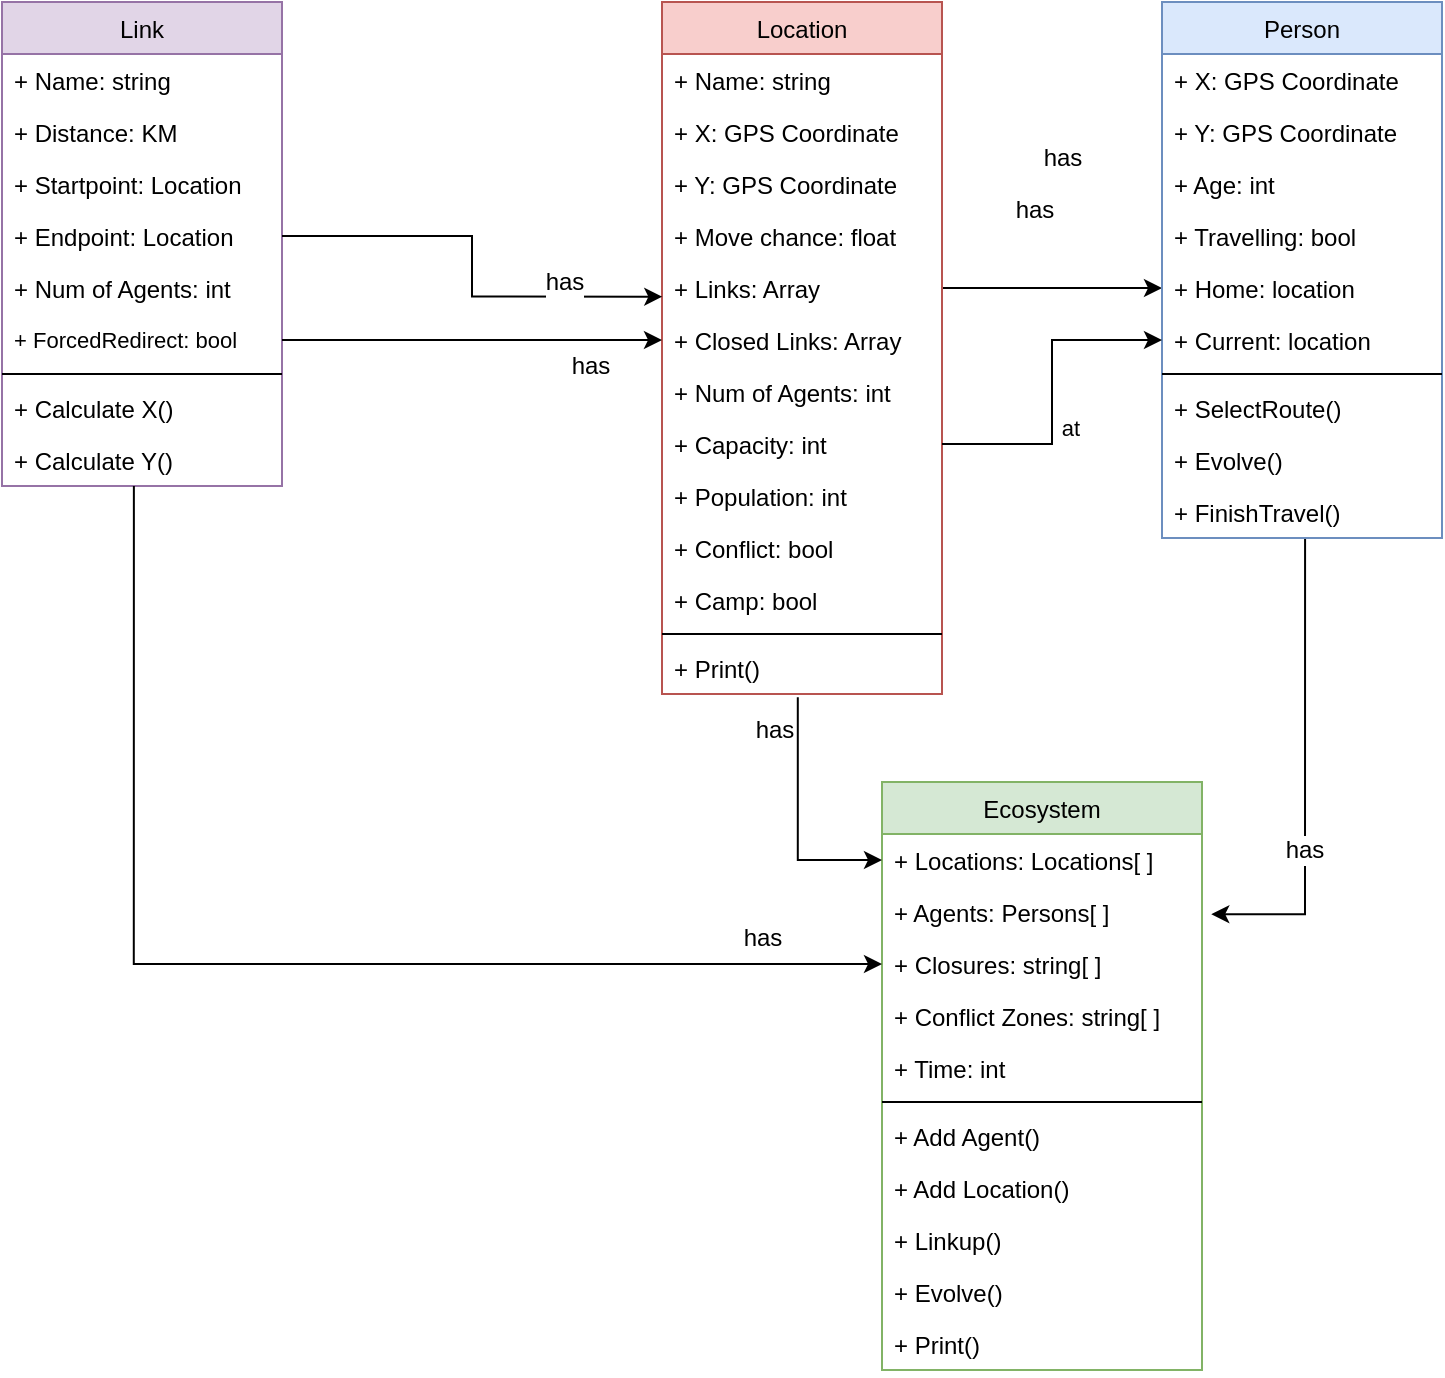 <mxfile version="12.7.9" type="github">
  <diagram id="LZmKXpb5jWCCzPWToHY5" name="Page-1">
    <mxGraphModel dx="862" dy="429" grid="1" gridSize="10" guides="1" tooltips="1" connect="1" arrows="1" fold="1" page="1" pageScale="1" pageWidth="850" pageHeight="1100" math="0" shadow="0">
      <root>
        <mxCell id="0" />
        <mxCell id="1" parent="0" />
        <mxCell id="3hmrON6D9K__OzU941o2-53" style="edgeStyle=orthogonalEdgeStyle;rounded=0;orthogonalLoop=1;jettySize=auto;html=1;exitX=1;exitY=0.5;exitDx=0;exitDy=0;" parent="1" source="3hmrON6D9K__OzU941o2-35" target="3hmrON6D9K__OzU941o2-22" edge="1">
          <mxGeometry relative="1" as="geometry" />
        </mxCell>
        <mxCell id="3hmrON6D9K__OzU941o2-54" value="has" style="text;html=1;align=center;verticalAlign=middle;resizable=0;points=[];labelBackgroundColor=#ffffff;" parent="3hmrON6D9K__OzU941o2-53" vertex="1" connectable="0">
          <mxGeometry x="0.454" y="-1" relative="1" as="geometry">
            <mxPoint x="-20.5" y="-66" as="offset" />
          </mxGeometry>
        </mxCell>
        <mxCell id="3hmrON6D9K__OzU941o2-57" value="" style="group" parent="1" vertex="1" connectable="0">
          <mxGeometry x="40" y="40" width="140" height="294" as="geometry" />
        </mxCell>
        <mxCell id="3hmrON6D9K__OzU941o2-81" value="" style="group" parent="3hmrON6D9K__OzU941o2-57" vertex="1" connectable="0">
          <mxGeometry width="140" height="242" as="geometry" />
        </mxCell>
        <mxCell id="3hmrON6D9K__OzU941o2-58" value="Link" style="swimlane;fontStyle=0;childLayout=stackLayout;horizontal=1;startSize=26;fillColor=#e1d5e7;horizontalStack=0;resizeParent=1;resizeParentMax=0;resizeLast=0;collapsible=1;marginBottom=0;strokeColor=#9673a6;" parent="3hmrON6D9K__OzU941o2-81" vertex="1">
          <mxGeometry width="140" height="242" as="geometry" />
        </mxCell>
        <mxCell id="3hmrON6D9K__OzU941o2-59" value="+ Name: string" style="text;strokeColor=none;fillColor=none;align=left;verticalAlign=top;spacingLeft=4;spacingRight=4;overflow=hidden;rotatable=0;points=[[0,0.5],[1,0.5]];portConstraint=eastwest;" parent="3hmrON6D9K__OzU941o2-58" vertex="1">
          <mxGeometry y="26" width="140" height="26" as="geometry" />
        </mxCell>
        <mxCell id="3hmrON6D9K__OzU941o2-60" value="+ Distance: KM" style="text;strokeColor=none;fillColor=none;align=left;verticalAlign=top;spacingLeft=4;spacingRight=4;overflow=hidden;rotatable=0;points=[[0,0.5],[1,0.5]];portConstraint=eastwest;" parent="3hmrON6D9K__OzU941o2-58" vertex="1">
          <mxGeometry y="52" width="140" height="26" as="geometry" />
        </mxCell>
        <mxCell id="3hmrON6D9K__OzU941o2-61" value="+ Startpoint: Location" style="text;strokeColor=none;fillColor=none;align=left;verticalAlign=top;spacingLeft=4;spacingRight=4;overflow=hidden;rotatable=0;points=[[0,0.5],[1,0.5]];portConstraint=eastwest;" parent="3hmrON6D9K__OzU941o2-58" vertex="1">
          <mxGeometry y="78" width="140" height="26" as="geometry" />
        </mxCell>
        <mxCell id="3hmrON6D9K__OzU941o2-71" value="+ Endpoint: Location" style="text;strokeColor=none;fillColor=none;align=left;verticalAlign=top;spacingLeft=4;spacingRight=4;overflow=hidden;rotatable=0;points=[[0,0.5],[1,0.5]];portConstraint=eastwest;" parent="3hmrON6D9K__OzU941o2-58" vertex="1">
          <mxGeometry y="104" width="140" height="26" as="geometry" />
        </mxCell>
        <mxCell id="3hmrON6D9K__OzU941o2-62" value="+ Num of Agents: int" style="text;strokeColor=none;fillColor=none;align=left;verticalAlign=top;spacingLeft=4;spacingRight=4;overflow=hidden;rotatable=0;points=[[0,0.5],[1,0.5]];portConstraint=eastwest;" parent="3hmrON6D9K__OzU941o2-58" vertex="1">
          <mxGeometry y="130" width="140" height="26" as="geometry" />
        </mxCell>
        <mxCell id="3hmrON6D9K__OzU941o2-64" value="+ ForcedRedirect: bool" style="text;strokeColor=none;fillColor=none;align=left;verticalAlign=top;spacingLeft=4;spacingRight=4;overflow=hidden;rotatable=0;points=[[0,0.5],[1,0.5]];portConstraint=eastwest;fontSize=11;" parent="3hmrON6D9K__OzU941o2-58" vertex="1">
          <mxGeometry y="156" width="140" height="26" as="geometry" />
        </mxCell>
        <mxCell id="3hmrON6D9K__OzU941o2-67" value="" style="line;strokeWidth=1;fillColor=none;align=left;verticalAlign=middle;spacingTop=-1;spacingLeft=3;spacingRight=3;rotatable=0;labelPosition=right;points=[];portConstraint=eastwest;" parent="3hmrON6D9K__OzU941o2-58" vertex="1">
          <mxGeometry y="182" width="140" height="8" as="geometry" />
        </mxCell>
        <mxCell id="3hmrON6D9K__OzU941o2-68" value="+ Calculate X()" style="text;strokeColor=none;fillColor=none;align=left;verticalAlign=top;spacingLeft=4;spacingRight=4;overflow=hidden;rotatable=0;points=[[0,0.5],[1,0.5]];portConstraint=eastwest;" parent="3hmrON6D9K__OzU941o2-58" vertex="1">
          <mxGeometry y="190" width="140" height="26" as="geometry" />
        </mxCell>
        <mxCell id="3hmrON6D9K__OzU941o2-69" value="+ Calculate Y()" style="text;strokeColor=none;fillColor=none;align=left;verticalAlign=top;spacingLeft=4;spacingRight=4;overflow=hidden;rotatable=0;points=[[0,0.5],[1,0.5]];portConstraint=eastwest;" parent="3hmrON6D9K__OzU941o2-58" vertex="1">
          <mxGeometry y="216" width="140" height="26" as="geometry" />
        </mxCell>
        <mxCell id="3hmrON6D9K__OzU941o2-29" value="Location" style="swimlane;fontStyle=0;childLayout=stackLayout;horizontal=1;startSize=26;fillColor=#f8cecc;horizontalStack=0;resizeParent=1;resizeParentMax=0;resizeLast=0;collapsible=1;marginBottom=0;strokeColor=#b85450;" parent="1" vertex="1">
          <mxGeometry x="370" y="40" width="140" height="346" as="geometry" />
        </mxCell>
        <mxCell id="3hmrON6D9K__OzU941o2-42" value="+ Name: string" style="text;strokeColor=none;fillColor=none;align=left;verticalAlign=top;spacingLeft=4;spacingRight=4;overflow=hidden;rotatable=0;points=[[0,0.5],[1,0.5]];portConstraint=eastwest;" parent="3hmrON6D9K__OzU941o2-29" vertex="1">
          <mxGeometry y="26" width="140" height="26" as="geometry" />
        </mxCell>
        <mxCell id="3hmrON6D9K__OzU941o2-30" value="+ X: GPS Coordinate" style="text;strokeColor=none;fillColor=none;align=left;verticalAlign=top;spacingLeft=4;spacingRight=4;overflow=hidden;rotatable=0;points=[[0,0.5],[1,0.5]];portConstraint=eastwest;" parent="3hmrON6D9K__OzU941o2-29" vertex="1">
          <mxGeometry y="52" width="140" height="26" as="geometry" />
        </mxCell>
        <mxCell id="3hmrON6D9K__OzU941o2-31" value="+ Y: GPS Coordinate" style="text;strokeColor=none;fillColor=none;align=left;verticalAlign=top;spacingLeft=4;spacingRight=4;overflow=hidden;rotatable=0;points=[[0,0.5],[1,0.5]];portConstraint=eastwest;" parent="3hmrON6D9K__OzU941o2-29" vertex="1">
          <mxGeometry y="78" width="140" height="26" as="geometry" />
        </mxCell>
        <mxCell id="3hmrON6D9K__OzU941o2-34" value="+ Move chance: float&#xa;" style="text;strokeColor=none;fillColor=none;align=left;verticalAlign=top;spacingLeft=4;spacingRight=4;overflow=hidden;rotatable=0;points=[[0,0.5],[1,0.5]];portConstraint=eastwest;" parent="3hmrON6D9K__OzU941o2-29" vertex="1">
          <mxGeometry y="104" width="140" height="26" as="geometry" />
        </mxCell>
        <mxCell id="3hmrON6D9K__OzU941o2-35" value="+ Links: Array" style="text;strokeColor=none;fillColor=none;align=left;verticalAlign=top;spacingLeft=4;spacingRight=4;overflow=hidden;rotatable=0;points=[[0,0.5],[1,0.5]];portConstraint=eastwest;" parent="3hmrON6D9K__OzU941o2-29" vertex="1">
          <mxGeometry y="130" width="140" height="26" as="geometry" />
        </mxCell>
        <mxCell id="3hmrON6D9K__OzU941o2-36" value="+ Closed Links: Array" style="text;strokeColor=none;fillColor=none;align=left;verticalAlign=top;spacingLeft=4;spacingRight=4;overflow=hidden;rotatable=0;points=[[0,0.5],[1,0.5]];portConstraint=eastwest;" parent="3hmrON6D9K__OzU941o2-29" vertex="1">
          <mxGeometry y="156" width="140" height="26" as="geometry" />
        </mxCell>
        <mxCell id="3hmrON6D9K__OzU941o2-44" value="+ Num of Agents: int" style="text;strokeColor=none;fillColor=none;align=left;verticalAlign=top;spacingLeft=4;spacingRight=4;overflow=hidden;rotatable=0;points=[[0,0.5],[1,0.5]];portConstraint=eastwest;" parent="3hmrON6D9K__OzU941o2-29" vertex="1">
          <mxGeometry y="182" width="140" height="26" as="geometry" />
        </mxCell>
        <mxCell id="3hmrON6D9K__OzU941o2-45" value="+ Capacity: int" style="text;strokeColor=none;fillColor=none;align=left;verticalAlign=top;spacingLeft=4;spacingRight=4;overflow=hidden;rotatable=0;points=[[0,0.5],[1,0.5]];portConstraint=eastwest;" parent="3hmrON6D9K__OzU941o2-29" vertex="1">
          <mxGeometry y="208" width="140" height="26" as="geometry" />
        </mxCell>
        <mxCell id="3hmrON6D9K__OzU941o2-46" value="+ Population: int" style="text;strokeColor=none;fillColor=none;align=left;verticalAlign=top;spacingLeft=4;spacingRight=4;overflow=hidden;rotatable=0;points=[[0,0.5],[1,0.5]];portConstraint=eastwest;" parent="3hmrON6D9K__OzU941o2-29" vertex="1">
          <mxGeometry y="234" width="140" height="26" as="geometry" />
        </mxCell>
        <mxCell id="3hmrON6D9K__OzU941o2-47" value="+ Conflict: bool" style="text;strokeColor=none;fillColor=none;align=left;verticalAlign=top;spacingLeft=4;spacingRight=4;overflow=hidden;rotatable=0;points=[[0,0.5],[1,0.5]];portConstraint=eastwest;" parent="3hmrON6D9K__OzU941o2-29" vertex="1">
          <mxGeometry y="260" width="140" height="26" as="geometry" />
        </mxCell>
        <mxCell id="3hmrON6D9K__OzU941o2-48" value="+ Camp: bool" style="text;strokeColor=none;fillColor=none;align=left;verticalAlign=top;spacingLeft=4;spacingRight=4;overflow=hidden;rotatable=0;points=[[0,0.5],[1,0.5]];portConstraint=eastwest;" parent="3hmrON6D9K__OzU941o2-29" vertex="1">
          <mxGeometry y="286" width="140" height="26" as="geometry" />
        </mxCell>
        <mxCell id="3hmrON6D9K__OzU941o2-37" value="" style="line;strokeWidth=1;fillColor=none;align=left;verticalAlign=middle;spacingTop=-1;spacingLeft=3;spacingRight=3;rotatable=0;labelPosition=right;points=[];portConstraint=eastwest;" parent="3hmrON6D9K__OzU941o2-29" vertex="1">
          <mxGeometry y="312" width="140" height="8" as="geometry" />
        </mxCell>
        <mxCell id="3hmrON6D9K__OzU941o2-38" value="+ Print()" style="text;strokeColor=none;fillColor=none;align=left;verticalAlign=top;spacingLeft=4;spacingRight=4;overflow=hidden;rotatable=0;points=[[0,0.5],[1,0.5]];portConstraint=eastwest;" parent="3hmrON6D9K__OzU941o2-29" vertex="1">
          <mxGeometry y="320" width="140" height="26" as="geometry" />
        </mxCell>
        <mxCell id="3hmrON6D9K__OzU941o2-1" value="Person" style="swimlane;fontStyle=0;childLayout=stackLayout;horizontal=1;startSize=26;fillColor=#dae8fc;horizontalStack=0;resizeParent=1;resizeParentMax=0;resizeLast=0;collapsible=1;marginBottom=0;strokeColor=#6c8ebf;" parent="1" vertex="1">
          <mxGeometry x="620" y="40" width="140" height="268" as="geometry" />
        </mxCell>
        <mxCell id="3hmrON6D9K__OzU941o2-2" value="+ X: GPS Coordinate" style="text;strokeColor=none;fillColor=none;align=left;verticalAlign=top;spacingLeft=4;spacingRight=4;overflow=hidden;rotatable=0;points=[[0,0.5],[1,0.5]];portConstraint=eastwest;" parent="3hmrON6D9K__OzU941o2-1" vertex="1">
          <mxGeometry y="26" width="140" height="26" as="geometry" />
        </mxCell>
        <mxCell id="3hmrON6D9K__OzU941o2-3" value="+ Y: GPS Coordinate" style="text;strokeColor=none;fillColor=none;align=left;verticalAlign=top;spacingLeft=4;spacingRight=4;overflow=hidden;rotatable=0;points=[[0,0.5],[1,0.5]];portConstraint=eastwest;" parent="3hmrON6D9K__OzU941o2-1" vertex="1">
          <mxGeometry y="52" width="140" height="26" as="geometry" />
        </mxCell>
        <mxCell id="3hmrON6D9K__OzU941o2-9" value="+ Age: int" style="text;strokeColor=none;fillColor=none;align=left;verticalAlign=top;spacingLeft=4;spacingRight=4;overflow=hidden;rotatable=0;points=[[0,0.5],[1,0.5]];portConstraint=eastwest;" parent="3hmrON6D9K__OzU941o2-1" vertex="1">
          <mxGeometry y="78" width="140" height="26" as="geometry" />
        </mxCell>
        <mxCell id="3hmrON6D9K__OzU941o2-20" value="+ Travelling: bool" style="text;strokeColor=none;fillColor=none;align=left;verticalAlign=top;spacingLeft=4;spacingRight=4;overflow=hidden;rotatable=0;points=[[0,0.5],[1,0.5]];portConstraint=eastwest;" parent="3hmrON6D9K__OzU941o2-1" vertex="1">
          <mxGeometry y="104" width="140" height="26" as="geometry" />
        </mxCell>
        <mxCell id="3hmrON6D9K__OzU941o2-22" value="+ Home: location" style="text;strokeColor=none;fillColor=none;align=left;verticalAlign=top;spacingLeft=4;spacingRight=4;overflow=hidden;rotatable=0;points=[[0,0.5],[1,0.5]];portConstraint=eastwest;" parent="3hmrON6D9K__OzU941o2-1" vertex="1">
          <mxGeometry y="130" width="140" height="26" as="geometry" />
        </mxCell>
        <mxCell id="3hmrON6D9K__OzU941o2-41" value="+ Current: location" style="text;strokeColor=none;fillColor=none;align=left;verticalAlign=top;spacingLeft=4;spacingRight=4;overflow=hidden;rotatable=0;points=[[0,0.5],[1,0.5]];portConstraint=eastwest;" parent="3hmrON6D9K__OzU941o2-1" vertex="1">
          <mxGeometry y="156" width="140" height="26" as="geometry" />
        </mxCell>
        <mxCell id="3hmrON6D9K__OzU941o2-26" value="" style="line;strokeWidth=1;fillColor=none;align=left;verticalAlign=middle;spacingTop=-1;spacingLeft=3;spacingRight=3;rotatable=0;labelPosition=right;points=[];portConstraint=eastwest;" parent="3hmrON6D9K__OzU941o2-1" vertex="1">
          <mxGeometry y="182" width="140" height="8" as="geometry" />
        </mxCell>
        <mxCell id="3hmrON6D9K__OzU941o2-23" value="+ SelectRoute()" style="text;strokeColor=none;fillColor=none;align=left;verticalAlign=top;spacingLeft=4;spacingRight=4;overflow=hidden;rotatable=0;points=[[0,0.5],[1,0.5]];portConstraint=eastwest;" parent="3hmrON6D9K__OzU941o2-1" vertex="1">
          <mxGeometry y="190" width="140" height="26" as="geometry" />
        </mxCell>
        <mxCell id="3hmrON6D9K__OzU941o2-24" value="+ Evolve()" style="text;strokeColor=none;fillColor=none;align=left;verticalAlign=top;spacingLeft=4;spacingRight=4;overflow=hidden;rotatable=0;points=[[0,0.5],[1,0.5]];portConstraint=eastwest;" parent="3hmrON6D9K__OzU941o2-1" vertex="1">
          <mxGeometry y="216" width="140" height="26" as="geometry" />
        </mxCell>
        <mxCell id="3hmrON6D9K__OzU941o2-25" value="+ FinishTravel()" style="text;strokeColor=none;fillColor=none;align=left;verticalAlign=top;spacingLeft=4;spacingRight=4;overflow=hidden;rotatable=0;points=[[0,0.5],[1,0.5]];portConstraint=eastwest;" parent="3hmrON6D9K__OzU941o2-1" vertex="1">
          <mxGeometry y="242" width="140" height="26" as="geometry" />
        </mxCell>
        <mxCell id="3hmrON6D9K__OzU941o2-74" style="edgeStyle=orthogonalEdgeStyle;rounded=0;orthogonalLoop=1;jettySize=auto;html=1;entryX=0;entryY=0.5;entryDx=0;entryDy=0;exitX=1;exitY=0.5;exitDx=0;exitDy=0;" parent="1" source="3hmrON6D9K__OzU941o2-45" target="3hmrON6D9K__OzU941o2-41" edge="1">
          <mxGeometry relative="1" as="geometry">
            <mxPoint x="240" y="233" as="sourcePoint" />
            <mxPoint x="350" y="215" as="targetPoint" />
          </mxGeometry>
        </mxCell>
        <mxCell id="3hmrON6D9K__OzU941o2-75" value="has" style="text;html=1;align=center;verticalAlign=middle;resizable=0;points=[];labelBackgroundColor=#ffffff;" parent="3hmrON6D9K__OzU941o2-74" vertex="1" connectable="0">
          <mxGeometry x="0.454" y="-1" relative="1" as="geometry">
            <mxPoint x="-20.5" y="-66" as="offset" />
          </mxGeometry>
        </mxCell>
        <mxCell id="3hmrON6D9K__OzU941o2-76" value="at" style="text;html=1;align=center;verticalAlign=middle;resizable=0;points=[];labelBackgroundColor=#ffffff;fontSize=11;" parent="3hmrON6D9K__OzU941o2-74" vertex="1" connectable="0">
          <mxGeometry x="-0.22" y="2" relative="1" as="geometry">
            <mxPoint x="10.8" as="offset" />
          </mxGeometry>
        </mxCell>
        <mxCell id="3hmrON6D9K__OzU941o2-77" style="edgeStyle=orthogonalEdgeStyle;rounded=0;orthogonalLoop=1;jettySize=auto;html=1;exitX=1;exitY=0.5;exitDx=0;exitDy=0;entryX=0.001;entryY=-0.333;entryDx=0;entryDy=0;entryPerimeter=0;" parent="1" source="3hmrON6D9K__OzU941o2-71" target="3hmrON6D9K__OzU941o2-36" edge="1">
          <mxGeometry relative="1" as="geometry">
            <mxPoint x="260" y="173" as="sourcePoint" />
            <mxPoint x="360" y="225" as="targetPoint" />
          </mxGeometry>
        </mxCell>
        <mxCell id="3hmrON6D9K__OzU941o2-78" value="has" style="text;html=1;align=center;verticalAlign=middle;resizable=0;points=[];labelBackgroundColor=#ffffff;" parent="3hmrON6D9K__OzU941o2-77" vertex="1" connectable="0">
          <mxGeometry x="0.454" y="-1" relative="1" as="geometry">
            <mxPoint x="10.28" y="-8.32" as="offset" />
          </mxGeometry>
        </mxCell>
        <mxCell id="3hmrON6D9K__OzU941o2-79" style="edgeStyle=orthogonalEdgeStyle;rounded=0;orthogonalLoop=1;jettySize=auto;html=1;entryX=0;entryY=0.5;entryDx=0;entryDy=0;" parent="1" target="3hmrON6D9K__OzU941o2-36" edge="1">
          <mxGeometry relative="1" as="geometry">
            <mxPoint x="180" y="209" as="sourcePoint" />
            <mxPoint x="380.14" y="197.342" as="targetPoint" />
            <Array as="points">
              <mxPoint x="180" y="209" />
            </Array>
          </mxGeometry>
        </mxCell>
        <mxCell id="3hmrON6D9K__OzU941o2-80" value="has" style="text;html=1;align=center;verticalAlign=middle;resizable=0;points=[];labelBackgroundColor=#ffffff;" parent="3hmrON6D9K__OzU941o2-79" vertex="1" connectable="0">
          <mxGeometry x="0.454" y="-1" relative="1" as="geometry">
            <mxPoint x="16.14" y="11.98" as="offset" />
          </mxGeometry>
        </mxCell>
        <mxCell id="3hmrON6D9K__OzU941o2-94" value="" style="group" parent="1" vertex="1" connectable="0">
          <mxGeometry x="480" y="430" width="160" height="294" as="geometry" />
        </mxCell>
        <mxCell id="3hmrON6D9K__OzU941o2-95" value="Ecosystem" style="group" parent="3hmrON6D9K__OzU941o2-94" vertex="1" connectable="0">
          <mxGeometry width="160" height="242" as="geometry" />
        </mxCell>
        <mxCell id="3hmrON6D9K__OzU941o2-96" value="Ecosystem" style="swimlane;fontStyle=0;childLayout=stackLayout;horizontal=1;startSize=26;fillColor=#d5e8d4;horizontalStack=0;resizeParent=1;resizeParentMax=0;resizeLast=0;collapsible=1;marginBottom=0;strokeColor=#82b366;" parent="3hmrON6D9K__OzU941o2-95" vertex="1">
          <mxGeometry width="160" height="294" as="geometry" />
        </mxCell>
        <mxCell id="3hmrON6D9K__OzU941o2-97" value="+ Locations: Locations[ ]" style="text;strokeColor=none;fillColor=none;align=left;verticalAlign=top;spacingLeft=4;spacingRight=4;overflow=hidden;rotatable=0;points=[[0,0.5],[1,0.5]];portConstraint=eastwest;" parent="3hmrON6D9K__OzU941o2-96" vertex="1">
          <mxGeometry y="26" width="160" height="26" as="geometry" />
        </mxCell>
        <mxCell id="3hmrON6D9K__OzU941o2-98" value="+ Agents: Persons[ ]" style="text;strokeColor=none;fillColor=none;align=left;verticalAlign=top;spacingLeft=4;spacingRight=4;overflow=hidden;rotatable=0;points=[[0,0.5],[1,0.5]];portConstraint=eastwest;" parent="3hmrON6D9K__OzU941o2-96" vertex="1">
          <mxGeometry y="52" width="160" height="26" as="geometry" />
        </mxCell>
        <mxCell id="3hmrON6D9K__OzU941o2-99" value="+ Closures: string[ ]" style="text;strokeColor=none;fillColor=none;align=left;verticalAlign=top;spacingLeft=4;spacingRight=4;overflow=hidden;rotatable=0;points=[[0,0.5],[1,0.5]];portConstraint=eastwest;fontColor=#000000;" parent="3hmrON6D9K__OzU941o2-96" vertex="1">
          <mxGeometry y="78" width="160" height="26" as="geometry" />
        </mxCell>
        <mxCell id="3hmrON6D9K__OzU941o2-106" value="+ Conflict Zones: string[ ]" style="text;strokeColor=none;fillColor=none;align=left;verticalAlign=top;spacingLeft=4;spacingRight=4;overflow=hidden;rotatable=0;points=[[0,0.5],[1,0.5]];portConstraint=eastwest;fontColor=#000000;" parent="3hmrON6D9K__OzU941o2-96" vertex="1">
          <mxGeometry y="104" width="160" height="26" as="geometry" />
        </mxCell>
        <mxCell id="3hmrON6D9K__OzU941o2-100" value="+ Time: int" style="text;strokeColor=none;fillColor=none;align=left;verticalAlign=top;spacingLeft=4;spacingRight=4;overflow=hidden;rotatable=0;points=[[0,0.5],[1,0.5]];portConstraint=eastwest;" parent="3hmrON6D9K__OzU941o2-96" vertex="1">
          <mxGeometry y="130" width="160" height="26" as="geometry" />
        </mxCell>
        <mxCell id="3hmrON6D9K__OzU941o2-103" value="" style="line;strokeWidth=1;fillColor=none;align=left;verticalAlign=middle;spacingTop=-1;spacingLeft=3;spacingRight=3;rotatable=0;labelPosition=right;points=[];portConstraint=eastwest;" parent="3hmrON6D9K__OzU941o2-96" vertex="1">
          <mxGeometry y="156" width="160" height="8" as="geometry" />
        </mxCell>
        <mxCell id="3hmrON6D9K__OzU941o2-105" value="+ Add Agent()" style="text;strokeColor=none;fillColor=none;align=left;verticalAlign=top;spacingLeft=4;spacingRight=4;overflow=hidden;rotatable=0;points=[[0,0.5],[1,0.5]];portConstraint=eastwest;" parent="3hmrON6D9K__OzU941o2-96" vertex="1">
          <mxGeometry y="164" width="160" height="26" as="geometry" />
        </mxCell>
        <mxCell id="3hmrON6D9K__OzU941o2-107" value="+ Add Location()" style="text;strokeColor=none;fillColor=none;align=left;verticalAlign=top;spacingLeft=4;spacingRight=4;overflow=hidden;rotatable=0;points=[[0,0.5],[1,0.5]];portConstraint=eastwest;" parent="3hmrON6D9K__OzU941o2-96" vertex="1">
          <mxGeometry y="190" width="160" height="26" as="geometry" />
        </mxCell>
        <mxCell id="3hmrON6D9K__OzU941o2-108" value="+ Linkup()" style="text;strokeColor=none;fillColor=none;align=left;verticalAlign=top;spacingLeft=4;spacingRight=4;overflow=hidden;rotatable=0;points=[[0,0.5],[1,0.5]];portConstraint=eastwest;" parent="3hmrON6D9K__OzU941o2-96" vertex="1">
          <mxGeometry y="216" width="160" height="26" as="geometry" />
        </mxCell>
        <mxCell id="3hmrON6D9K__OzU941o2-109" value="+ Evolve()" style="text;strokeColor=none;fillColor=none;align=left;verticalAlign=top;spacingLeft=4;spacingRight=4;overflow=hidden;rotatable=0;points=[[0,0.5],[1,0.5]];portConstraint=eastwest;" parent="3hmrON6D9K__OzU941o2-96" vertex="1">
          <mxGeometry y="242" width="160" height="26" as="geometry" />
        </mxCell>
        <mxCell id="3hmrON6D9K__OzU941o2-110" value="+ Print()" style="text;strokeColor=none;fillColor=none;align=left;verticalAlign=top;spacingLeft=4;spacingRight=4;overflow=hidden;rotatable=0;points=[[0,0.5],[1,0.5]];portConstraint=eastwest;" parent="3hmrON6D9K__OzU941o2-96" vertex="1">
          <mxGeometry y="268" width="160" height="26" as="geometry" />
        </mxCell>
        <mxCell id="3hmrON6D9K__OzU941o2-111" style="edgeStyle=orthogonalEdgeStyle;rounded=0;orthogonalLoop=1;jettySize=auto;html=1;entryX=1.029;entryY=0.541;entryDx=0;entryDy=0;entryPerimeter=0;exitX=0.511;exitY=1.021;exitDx=0;exitDy=0;exitPerimeter=0;" parent="1" source="3hmrON6D9K__OzU941o2-25" target="3hmrON6D9K__OzU941o2-98" edge="1">
          <mxGeometry relative="1" as="geometry">
            <mxPoint x="650" y="430" as="sourcePoint" />
            <mxPoint x="600" y="510" as="targetPoint" />
          </mxGeometry>
        </mxCell>
        <mxCell id="3hmrON6D9K__OzU941o2-112" value="has" style="text;html=1;align=center;verticalAlign=middle;resizable=0;points=[];labelBackgroundColor=#ffffff;" parent="3hmrON6D9K__OzU941o2-111" vertex="1" connectable="0">
          <mxGeometry x="0.454" y="-1" relative="1" as="geometry">
            <mxPoint x="-0.14" y="-15.07" as="offset" />
          </mxGeometry>
        </mxCell>
        <mxCell id="3hmrON6D9K__OzU941o2-114" style="edgeStyle=orthogonalEdgeStyle;rounded=0;orthogonalLoop=1;jettySize=auto;html=1;entryX=0;entryY=0.5;entryDx=0;entryDy=0;exitX=0.485;exitY=1.064;exitDx=0;exitDy=0;exitPerimeter=0;" parent="1" source="3hmrON6D9K__OzU941o2-38" target="3hmrON6D9K__OzU941o2-97" edge="1">
          <mxGeometry relative="1" as="geometry">
            <mxPoint x="530.0" y="281.0" as="sourcePoint" />
            <mxPoint x="640.0" y="281.0" as="targetPoint" />
            <Array as="points">
              <mxPoint x="438" y="469" />
            </Array>
          </mxGeometry>
        </mxCell>
        <mxCell id="3hmrON6D9K__OzU941o2-115" value="has" style="text;html=1;align=center;verticalAlign=middle;resizable=0;points=[];labelBackgroundColor=#ffffff;" parent="3hmrON6D9K__OzU941o2-114" vertex="1" connectable="0">
          <mxGeometry x="0.454" y="-1" relative="1" as="geometry">
            <mxPoint x="-20.5" y="-66" as="offset" />
          </mxGeometry>
        </mxCell>
        <mxCell id="3hmrON6D9K__OzU941o2-117" style="edgeStyle=orthogonalEdgeStyle;rounded=0;orthogonalLoop=1;jettySize=auto;html=1;entryX=0;entryY=0.5;entryDx=0;entryDy=0;exitX=0.471;exitY=1.002;exitDx=0;exitDy=0;exitPerimeter=0;" parent="1" source="3hmrON6D9K__OzU941o2-69" target="3hmrON6D9K__OzU941o2-99" edge="1">
          <mxGeometry relative="1" as="geometry">
            <mxPoint x="110.0" y="386.0" as="sourcePoint" />
            <mxPoint x="220.0" y="386.0" as="targetPoint" />
          </mxGeometry>
        </mxCell>
        <mxCell id="3hmrON6D9K__OzU941o2-118" value="has" style="text;html=1;align=center;verticalAlign=middle;resizable=0;points=[];labelBackgroundColor=#ffffff;" parent="3hmrON6D9K__OzU941o2-117" vertex="1" connectable="0">
          <mxGeometry x="0.454" y="-1" relative="1" as="geometry">
            <mxPoint x="107.18" y="-14" as="offset" />
          </mxGeometry>
        </mxCell>
      </root>
    </mxGraphModel>
  </diagram>
</mxfile>
